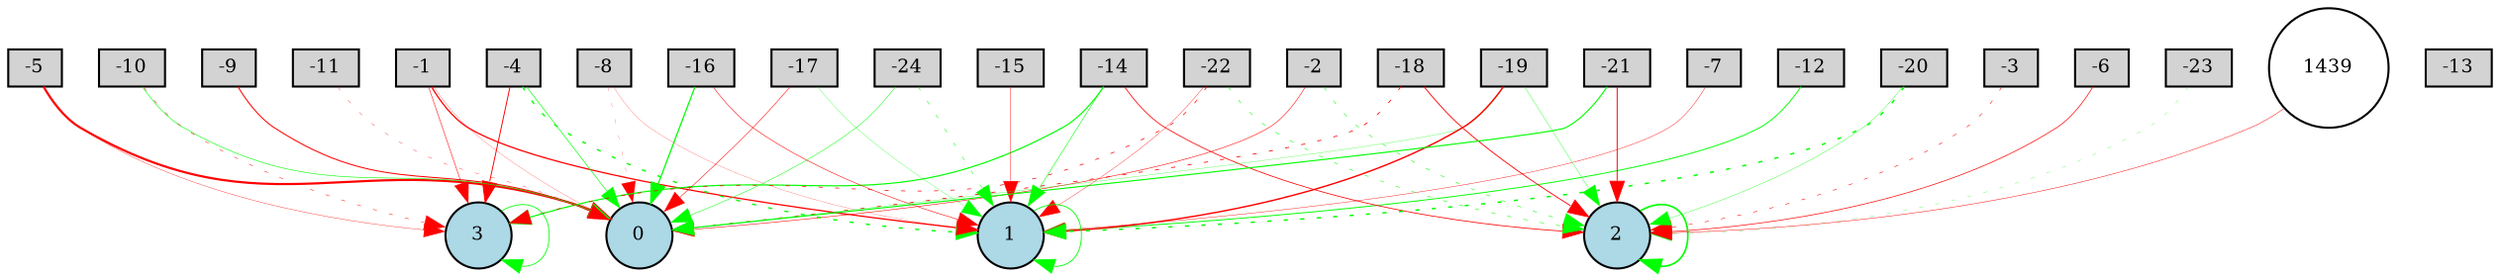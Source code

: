 digraph {
	node [fontsize=9 height=0.2 shape=circle width=0.2]
	-1 [fillcolor=lightgray shape=box style=filled]
	-2 [fillcolor=lightgray shape=box style=filled]
	-3 [fillcolor=lightgray shape=box style=filled]
	-4 [fillcolor=lightgray shape=box style=filled]
	-5 [fillcolor=lightgray shape=box style=filled]
	-6 [fillcolor=lightgray shape=box style=filled]
	-7 [fillcolor=lightgray shape=box style=filled]
	-8 [fillcolor=lightgray shape=box style=filled]
	-9 [fillcolor=lightgray shape=box style=filled]
	-10 [fillcolor=lightgray shape=box style=filled]
	-11 [fillcolor=lightgray shape=box style=filled]
	-12 [fillcolor=lightgray shape=box style=filled]
	-13 [fillcolor=lightgray shape=box style=filled]
	-14 [fillcolor=lightgray shape=box style=filled]
	-15 [fillcolor=lightgray shape=box style=filled]
	-16 [fillcolor=lightgray shape=box style=filled]
	-17 [fillcolor=lightgray shape=box style=filled]
	-18 [fillcolor=lightgray shape=box style=filled]
	-19 [fillcolor=lightgray shape=box style=filled]
	-20 [fillcolor=lightgray shape=box style=filled]
	-21 [fillcolor=lightgray shape=box style=filled]
	-22 [fillcolor=lightgray shape=box style=filled]
	-23 [fillcolor=lightgray shape=box style=filled]
	-24 [fillcolor=lightgray shape=box style=filled]
	0 [fillcolor=lightblue style=filled]
	1 [fillcolor=lightblue style=filled]
	2 [fillcolor=lightblue style=filled]
	3 [fillcolor=lightblue style=filled]
	1439 [fillcolor=white style=filled]
	-20 -> 2 [color=green penwidth=0.17207470027846644 style=solid]
	-2 -> 0 [color=red penwidth=0.26375149379293916 style=solid]
	-24 -> 1 [color=green penwidth=0.241969161565353 style=dotted]
	-17 -> 0 [color=red penwidth=0.25736255433099986 style=solid]
	-8 -> 1 [color=red penwidth=0.10357117140881872 style=solid]
	-6 -> 2 [color=red penwidth=0.33256264221801335 style=solid]
	-1 -> 0 [color=red penwidth=0.10871887189126087 style=solid]
	-10 -> 3 [color=red penwidth=0.21563370573524904 style=dotted]
	-1 -> 1 [color=red penwidth=0.6122420317777941 style=solid]
	-19 -> 2 [color=green penwidth=0.17211380484976252 style=solid]
	3 -> 3 [color=green penwidth=0.39015274013446344 style=solid]
	-11 -> 0 [color=red penwidth=0.15244085210924374 style=dotted]
	-14 -> 2 [color=red penwidth=0.3788311657154433 style=solid]
	-12 -> 1 [color=green penwidth=0.4528245286963214 style=solid]
	-15 -> 1 [color=red penwidth=0.22788873549532893 style=solid]
	-4 -> 3 [color=red penwidth=0.4598281957838677 style=solid]
	-21 -> 0 [color=green penwidth=0.5447707345755574 style=solid]
	-16 -> 0 [color=green penwidth=0.5991581100388825 style=solid]
	-3 -> 2 [color=red penwidth=0.25808799880535477 style=dotted]
	-22 -> 1 [color=red penwidth=0.16608255175189512 style=solid]
	2 -> 2 [color=green penwidth=0.8021945345227619 style=solid]
	-10 -> 0 [color=green penwidth=0.2818891914494191 style=solid]
	-18 -> 2 [color=red penwidth=0.4200961384842381 style=solid]
	1 -> 1 [color=green penwidth=0.42088438800491323 style=solid]
	-18 -> 0 [color=red penwidth=0.38703756221238383 style=dotted]
	-5 -> 0 [color=red penwidth=1.0568268078994942 style=solid]
	-19 -> 1 [color=red penwidth=0.684166581732057 style=solid]
	-14 -> 3 [color=green penwidth=0.565970666459051 style=solid]
	-23 -> 2 [color=green penwidth=0.13048946809845244 style=dotted]
	-2 -> 2 [color=green penwidth=0.26798446484379146 style=dotted]
	-16 -> 1 [color=red penwidth=0.2606975800180258 style=solid]
	-9 -> 0 [color=red penwidth=0.4890773789251873 style=solid]
	-4 -> 0 [color=green penwidth=0.30664227208987194 style=solid]
	-5 -> 3 [color=red penwidth=0.1695489808497325 style=solid]
	-19 -> 0 [color=green penwidth=0.1418781869611105 style=solid]
	-22 -> 2 [color=green penwidth=0.25548866275786597 style=dotted]
	-20 -> 1 [color=green penwidth=0.7219283979838824 style=dotted]
	-1 -> 3 [color=red penwidth=0.25674370992437107 style=solid]
	-21 -> 2 [color=red penwidth=0.45778671700070905 style=solid]
	-24 -> 0 [color=green penwidth=0.23667933338465227 style=solid]
	-17 -> 1 [color=green penwidth=0.13552102791245046 style=solid]
	-4 -> 1 [color=green penwidth=0.6716090997577605 style=dotted]
	-7 -> 1 [color=red penwidth=0.19804109371712514 style=solid]
	1439 -> 2 [color=red penwidth=0.22678713082853474 style=solid]
	-8 -> 0 [color=red penwidth=0.10328276842448711 style=dotted]
	-22 -> 3 [color=red penwidth=0.34512038307877957 style=dotted]
	-14 -> 1 [color=green penwidth=0.2668213327480769 style=solid]
}
